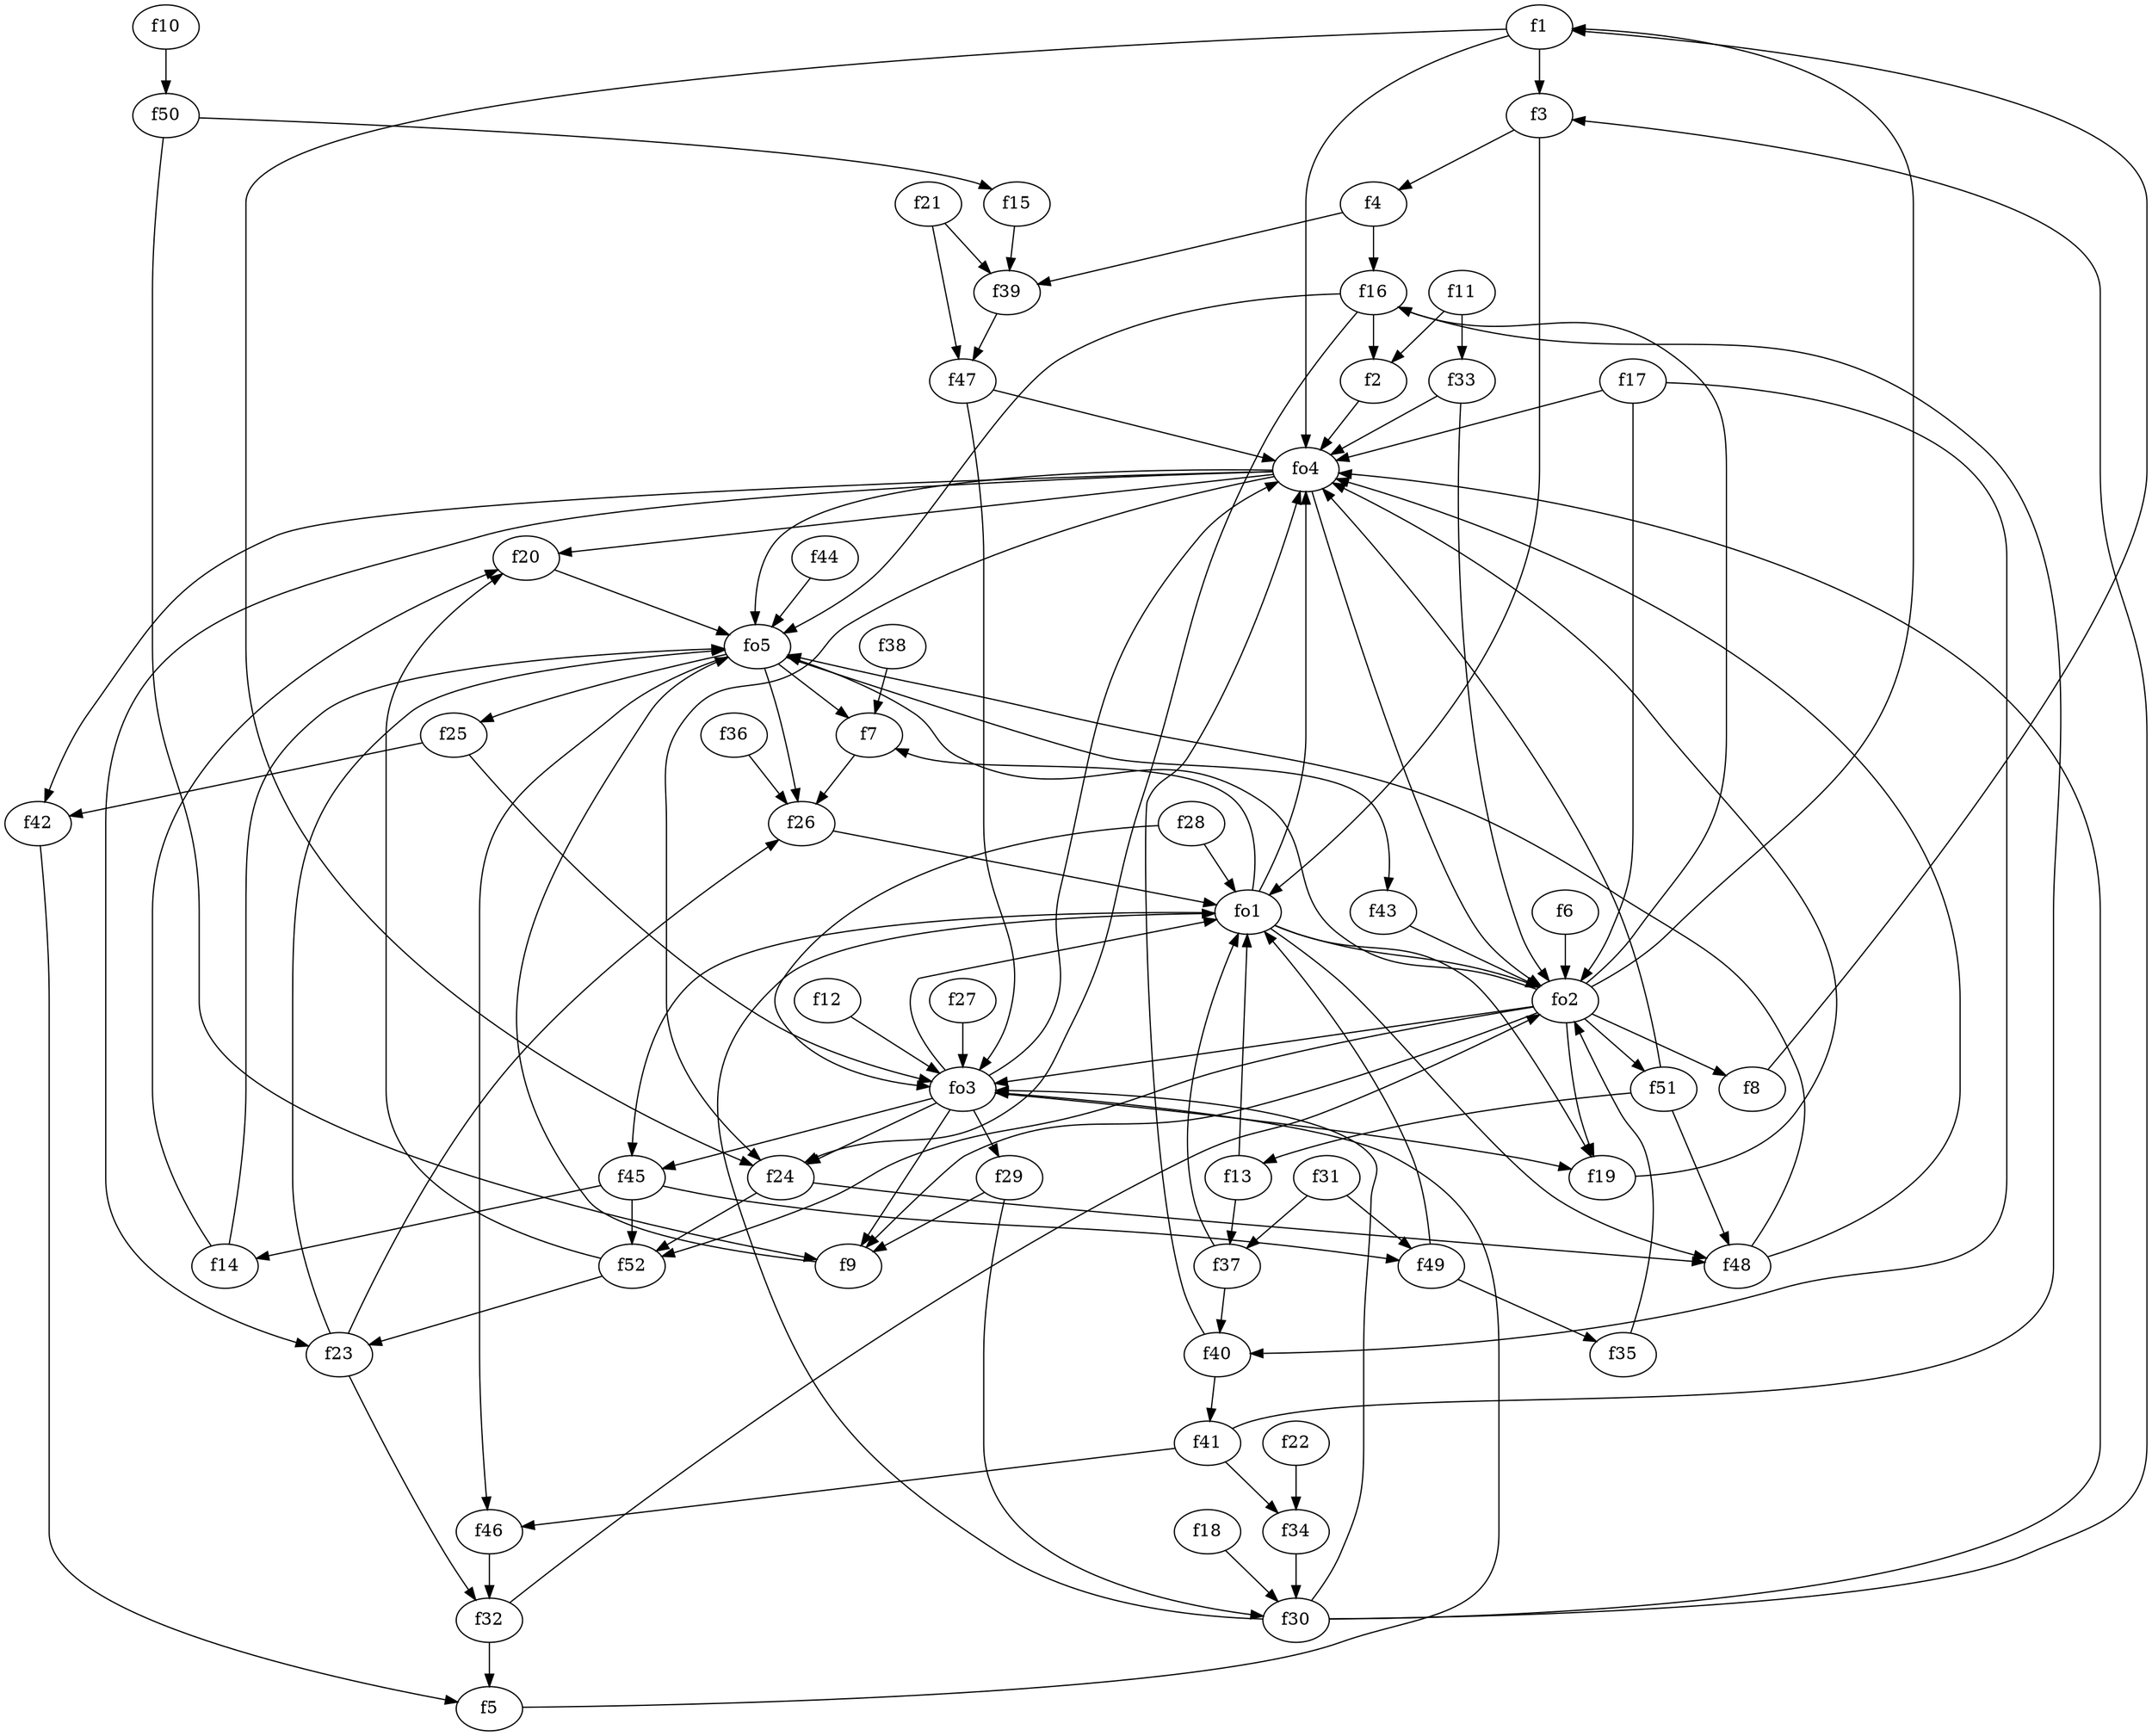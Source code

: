 strict digraph  {
f1;
f2;
f3;
f4;
f5;
f6;
f7;
f8;
f9;
f10;
f11;
f12;
f13;
f14;
f15;
f16;
f17;
f18;
f19;
f20;
f21;
f22;
f23;
f24;
f25;
f26;
f27;
f28;
f29;
f30;
f31;
f32;
f33;
f34;
f35;
f36;
f37;
f38;
f39;
f40;
f41;
f42;
f43;
f44;
f45;
f46;
f47;
f48;
f49;
f50;
f51;
f52;
fo1;
fo2;
fo3;
fo4;
fo5;
f1 -> fo4  [weight=2];
f1 -> f3  [weight=2];
f1 -> f24  [weight=2];
f2 -> fo4  [weight=2];
f3 -> fo1  [weight=2];
f3 -> f4  [weight=2];
f4 -> f39  [weight=2];
f4 -> f16  [weight=2];
f5 -> fo3  [weight=2];
f6 -> fo2  [weight=2];
f7 -> f26  [weight=2];
f8 -> f1  [weight=2];
f9 -> fo5  [weight=2];
f10 -> f50  [weight=2];
f11 -> f2  [weight=2];
f11 -> f33  [weight=2];
f12 -> fo3  [weight=2];
f13 -> f37  [weight=2];
f13 -> fo1  [weight=2];
f14 -> f20  [weight=2];
f14 -> fo5  [weight=2];
f15 -> f39  [weight=2];
f16 -> f2  [weight=2];
f16 -> fo5  [weight=2];
f16 -> f24  [weight=2];
f17 -> fo4  [weight=2];
f17 -> f40  [weight=2];
f17 -> fo2  [weight=2];
f18 -> f30  [weight=2];
f19 -> fo4  [weight=2];
f20 -> fo5  [weight=2];
f21 -> f39  [weight=2];
f21 -> f47  [weight=2];
f22 -> f34  [weight=2];
f23 -> f26  [weight=2];
f23 -> f32  [weight=2];
f23 -> fo5  [weight=2];
f24 -> f48  [weight=2];
f24 -> f52  [weight=2];
f25 -> f42  [weight=2];
f25 -> fo3  [weight=2];
f26 -> fo1  [weight=2];
f27 -> fo3  [weight=2];
f28 -> fo1  [weight=2];
f28 -> fo3  [weight=2];
f29 -> f30  [weight=2];
f29 -> f9  [weight=2];
f30 -> fo4  [weight=2];
f30 -> fo3  [weight=2];
f30 -> f3  [weight=2];
f30 -> fo1  [weight=2];
f31 -> f37  [weight=2];
f31 -> f49  [weight=2];
f32 -> f5  [weight=2];
f32 -> fo2  [weight=2];
f33 -> fo4  [weight=2];
f33 -> fo2  [weight=2];
f34 -> f30  [weight=2];
f35 -> fo2  [weight=2];
f36 -> f26  [weight=2];
f37 -> fo1  [weight=2];
f37 -> f40  [weight=2];
f38 -> f7  [weight=2];
f39 -> f47  [weight=2];
f40 -> fo4  [weight=2];
f40 -> f41  [weight=2];
f41 -> f46  [weight=2];
f41 -> f16  [weight=2];
f41 -> f34  [weight=2];
f42 -> f5  [weight=2];
f43 -> fo2  [weight=2];
f44 -> fo5  [weight=2];
f45 -> f52  [weight=2];
f45 -> f49  [weight=2];
f45 -> f14  [weight=2];
f46 -> f32  [weight=2];
f47 -> fo3  [weight=2];
f47 -> fo4  [weight=2];
f48 -> fo4  [weight=2];
f48 -> fo5  [weight=2];
f49 -> f35  [weight=2];
f49 -> fo1  [weight=2];
f50 -> f9  [weight=2];
f50 -> f15  [weight=2];
f51 -> f48  [weight=2];
f51 -> f13  [weight=2];
f51 -> fo4  [weight=2];
f52 -> f23  [weight=2];
f52 -> f20  [weight=2];
fo1 -> f7  [weight=2];
fo1 -> f45  [weight=2];
fo1 -> fo2  [weight=2];
fo1 -> fo4  [weight=2];
fo1 -> f48  [weight=2];
fo1 -> f19  [weight=2];
fo2 -> fo5  [weight=2];
fo2 -> f1  [weight=2];
fo2 -> f9  [weight=2];
fo2 -> f19  [weight=2];
fo2 -> fo3  [weight=2];
fo2 -> f51  [weight=2];
fo2 -> f16  [weight=2];
fo2 -> f52  [weight=2];
fo2 -> f8  [weight=2];
fo3 -> f29  [weight=2];
fo3 -> fo1  [weight=2];
fo3 -> f24  [weight=2];
fo3 -> f19  [weight=2];
fo3 -> fo4  [weight=2];
fo3 -> f9  [weight=2];
fo3 -> f45  [weight=2];
fo4 -> fo5  [weight=2];
fo4 -> fo2  [weight=2];
fo4 -> f20  [weight=2];
fo4 -> f24  [weight=2];
fo4 -> f42  [weight=2];
fo4 -> f23  [weight=2];
fo5 -> f26  [weight=2];
fo5 -> f46  [weight=2];
fo5 -> f43  [weight=2];
fo5 -> f7  [weight=2];
fo5 -> f25  [weight=2];
}
